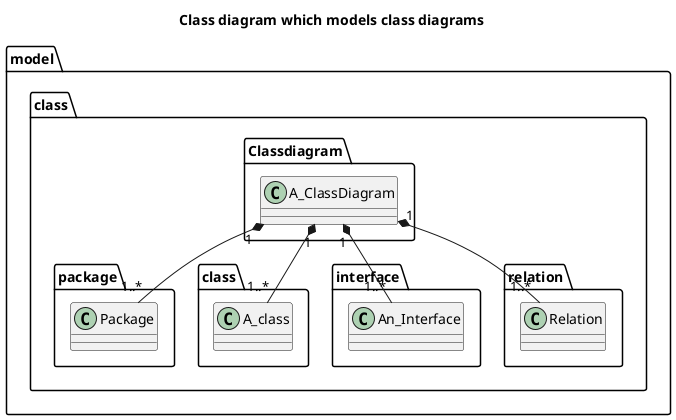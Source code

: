 @startuml

title Class diagram which models class diagrams

package model.class <<folder>> {

	package model.class.Classdiagram <<folder>> {
		 
		 class A_ClassDiagram {
		}	
	}
	
	
	package model.class.package <<folder>> {
		class Package {
		}
	}
	
	package model.class.class <<folder>> {
		 
		 class A_class {
		}	
	}
	
	package model.class.interface <<folder>> {
		class An_Interface {
		}
	}
	
	package model.class.relation <<folder>> {
		class Relation {
		}
	}

	A_ClassDiagram "1" *-- "1..*" Package
	A_ClassDiagram "1" *-- "1..*" A_class
	A_ClassDiagram "1" *-- "1..*" An_Interface
	A_ClassDiagram "1" *-- "1..*" Relation
		
}



@enduml